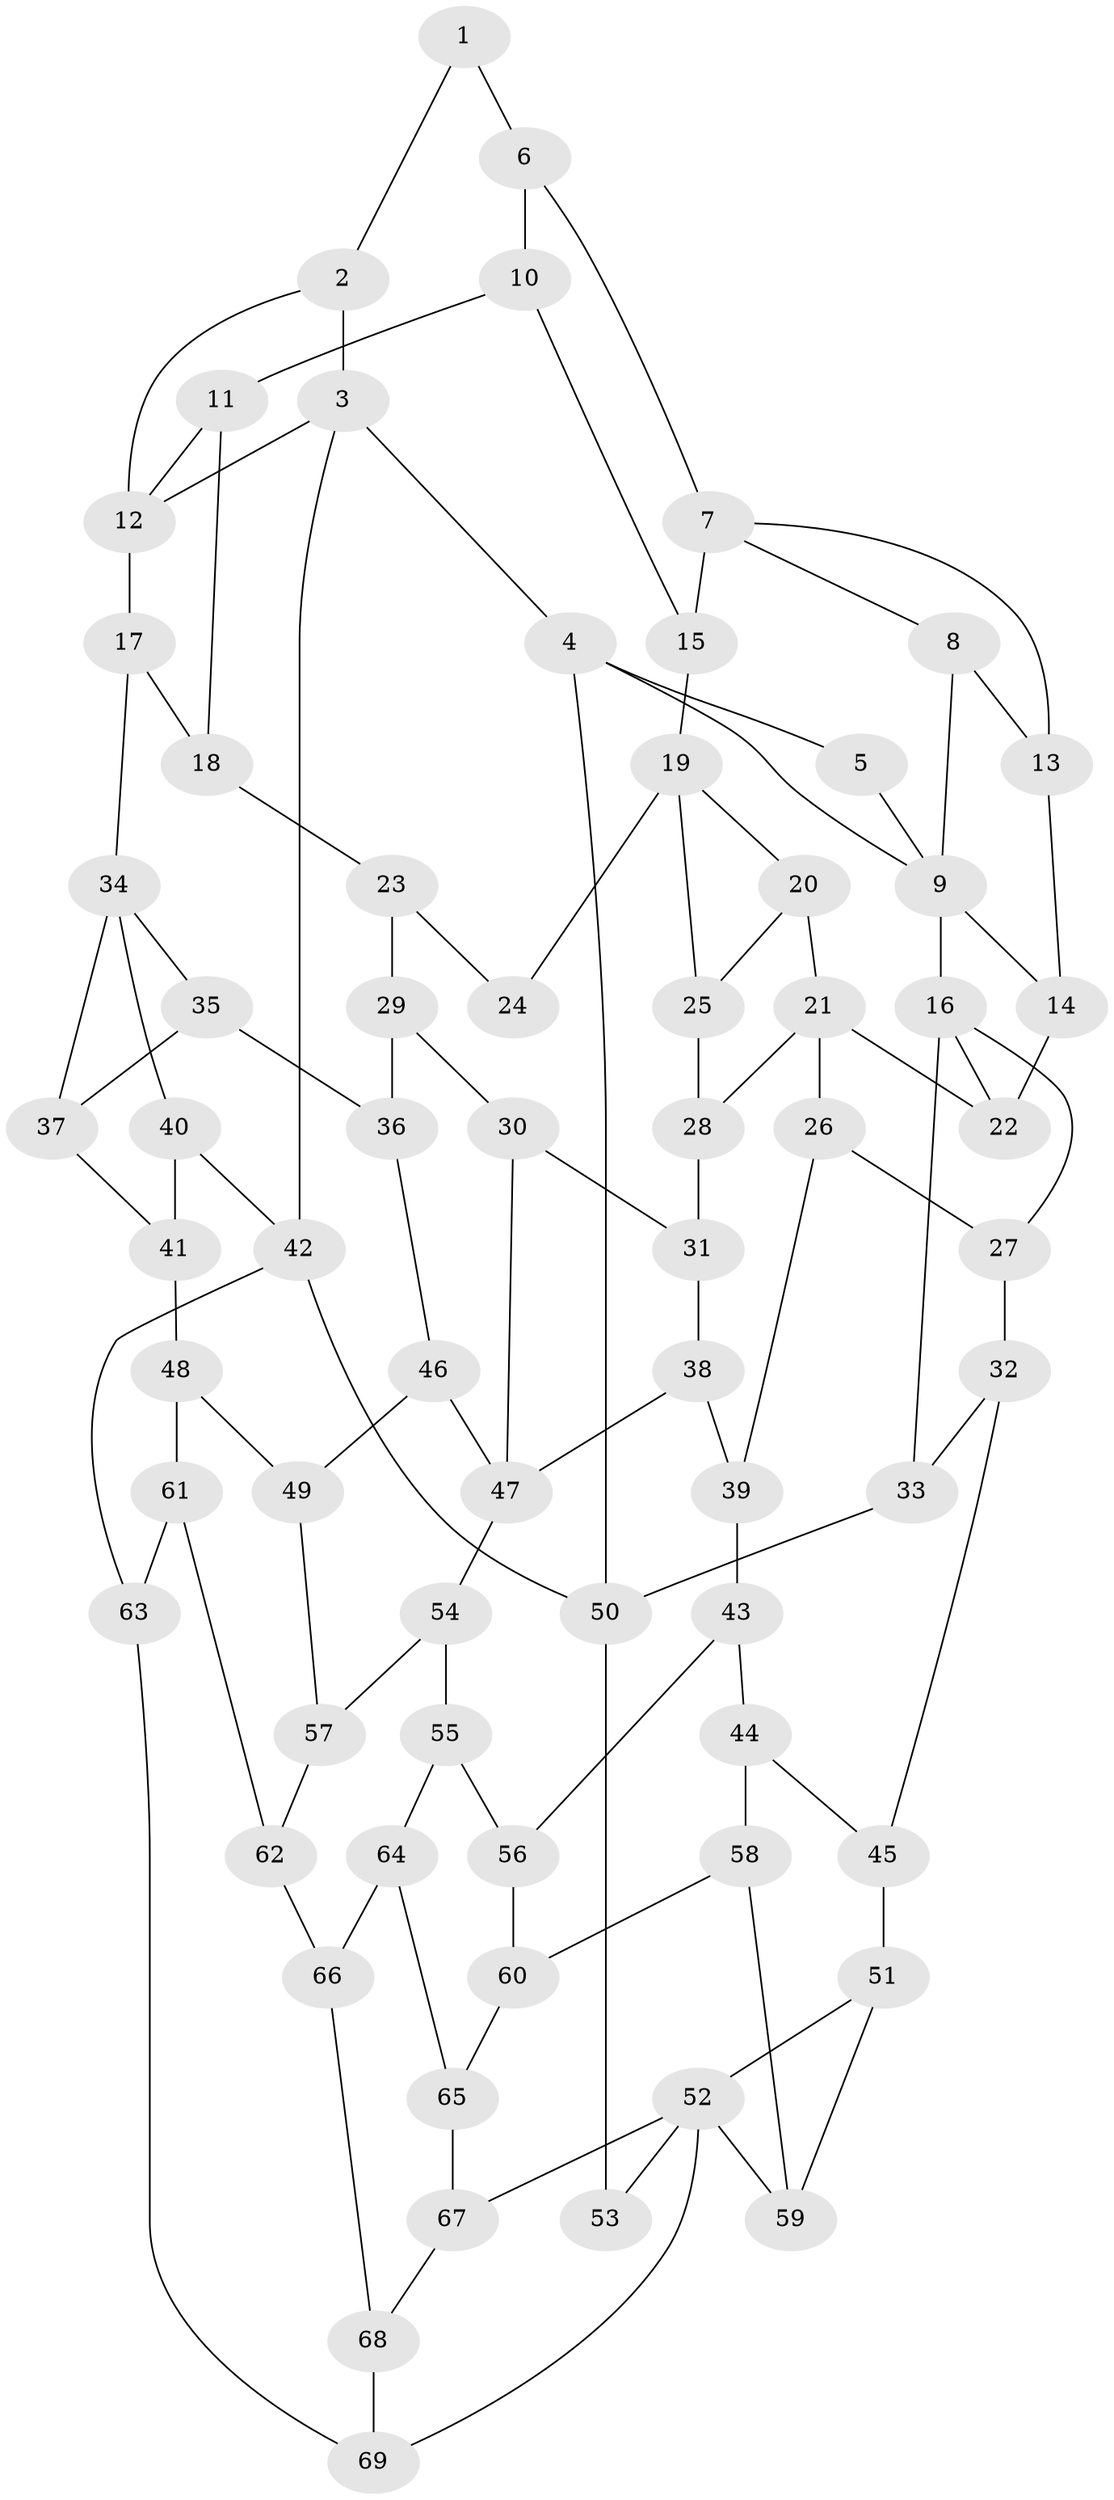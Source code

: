 // original degree distribution, {3: 0.04081632653061224, 5: 0.3877551020408163, 6: 0.29591836734693877, 4: 0.2755102040816326}
// Generated by graph-tools (version 1.1) at 2025/54/03/04/25 22:54:34]
// undirected, 69 vertices, 109 edges
graph export_dot {
  node [color=gray90,style=filled];
  1;
  2;
  3;
  4;
  5;
  6;
  7;
  8;
  9;
  10;
  11;
  12;
  13;
  14;
  15;
  16;
  17;
  18;
  19;
  20;
  21;
  22;
  23;
  24;
  25;
  26;
  27;
  28;
  29;
  30;
  31;
  32;
  33;
  34;
  35;
  36;
  37;
  38;
  39;
  40;
  41;
  42;
  43;
  44;
  45;
  46;
  47;
  48;
  49;
  50;
  51;
  52;
  53;
  54;
  55;
  56;
  57;
  58;
  59;
  60;
  61;
  62;
  63;
  64;
  65;
  66;
  67;
  68;
  69;
  1 -- 2 [weight=1.0];
  1 -- 6 [weight=1.0];
  2 -- 3 [weight=1.0];
  2 -- 12 [weight=1.0];
  3 -- 4 [weight=1.0];
  3 -- 12 [weight=1.0];
  3 -- 42 [weight=1.0];
  4 -- 5 [weight=1.0];
  4 -- 9 [weight=1.0];
  4 -- 50 [weight=1.0];
  5 -- 9 [weight=1.0];
  6 -- 7 [weight=1.0];
  6 -- 10 [weight=1.0];
  7 -- 8 [weight=1.0];
  7 -- 13 [weight=1.0];
  7 -- 15 [weight=1.0];
  8 -- 9 [weight=1.0];
  8 -- 13 [weight=1.0];
  9 -- 14 [weight=1.0];
  9 -- 16 [weight=2.0];
  10 -- 11 [weight=1.0];
  10 -- 15 [weight=1.0];
  11 -- 12 [weight=1.0];
  11 -- 18 [weight=1.0];
  12 -- 17 [weight=3.0];
  13 -- 14 [weight=1.0];
  14 -- 22 [weight=1.0];
  15 -- 19 [weight=2.0];
  16 -- 22 [weight=1.0];
  16 -- 27 [weight=1.0];
  16 -- 33 [weight=1.0];
  17 -- 18 [weight=1.0];
  17 -- 34 [weight=2.0];
  18 -- 23 [weight=1.0];
  19 -- 20 [weight=1.0];
  19 -- 24 [weight=2.0];
  19 -- 25 [weight=1.0];
  20 -- 21 [weight=1.0];
  20 -- 25 [weight=1.0];
  21 -- 22 [weight=1.0];
  21 -- 26 [weight=1.0];
  21 -- 28 [weight=1.0];
  23 -- 24 [weight=1.0];
  23 -- 29 [weight=1.0];
  25 -- 28 [weight=1.0];
  26 -- 27 [weight=1.0];
  26 -- 39 [weight=1.0];
  27 -- 32 [weight=1.0];
  28 -- 31 [weight=1.0];
  29 -- 30 [weight=1.0];
  29 -- 36 [weight=1.0];
  30 -- 31 [weight=1.0];
  30 -- 47 [weight=1.0];
  31 -- 38 [weight=1.0];
  32 -- 33 [weight=1.0];
  32 -- 45 [weight=1.0];
  33 -- 50 [weight=1.0];
  34 -- 35 [weight=1.0];
  34 -- 37 [weight=2.0];
  34 -- 40 [weight=1.0];
  35 -- 36 [weight=1.0];
  35 -- 37 [weight=1.0];
  36 -- 46 [weight=1.0];
  37 -- 41 [weight=1.0];
  38 -- 39 [weight=1.0];
  38 -- 47 [weight=1.0];
  39 -- 43 [weight=1.0];
  40 -- 41 [weight=1.0];
  40 -- 42 [weight=1.0];
  41 -- 48 [weight=1.0];
  42 -- 50 [weight=1.0];
  42 -- 63 [weight=1.0];
  43 -- 44 [weight=1.0];
  43 -- 56 [weight=1.0];
  44 -- 45 [weight=1.0];
  44 -- 58 [weight=1.0];
  45 -- 51 [weight=1.0];
  46 -- 47 [weight=1.0];
  46 -- 49 [weight=1.0];
  47 -- 54 [weight=1.0];
  48 -- 49 [weight=1.0];
  48 -- 61 [weight=1.0];
  49 -- 57 [weight=1.0];
  50 -- 53 [weight=1.0];
  51 -- 52 [weight=1.0];
  51 -- 59 [weight=1.0];
  52 -- 53 [weight=2.0];
  52 -- 59 [weight=1.0];
  52 -- 67 [weight=1.0];
  52 -- 69 [weight=1.0];
  54 -- 55 [weight=1.0];
  54 -- 57 [weight=1.0];
  55 -- 56 [weight=1.0];
  55 -- 64 [weight=1.0];
  56 -- 60 [weight=1.0];
  57 -- 62 [weight=1.0];
  58 -- 59 [weight=1.0];
  58 -- 60 [weight=1.0];
  60 -- 65 [weight=1.0];
  61 -- 62 [weight=1.0];
  61 -- 63 [weight=1.0];
  62 -- 66 [weight=1.0];
  63 -- 69 [weight=1.0];
  64 -- 65 [weight=1.0];
  64 -- 66 [weight=1.0];
  65 -- 67 [weight=1.0];
  66 -- 68 [weight=1.0];
  67 -- 68 [weight=1.0];
  68 -- 69 [weight=1.0];
}
